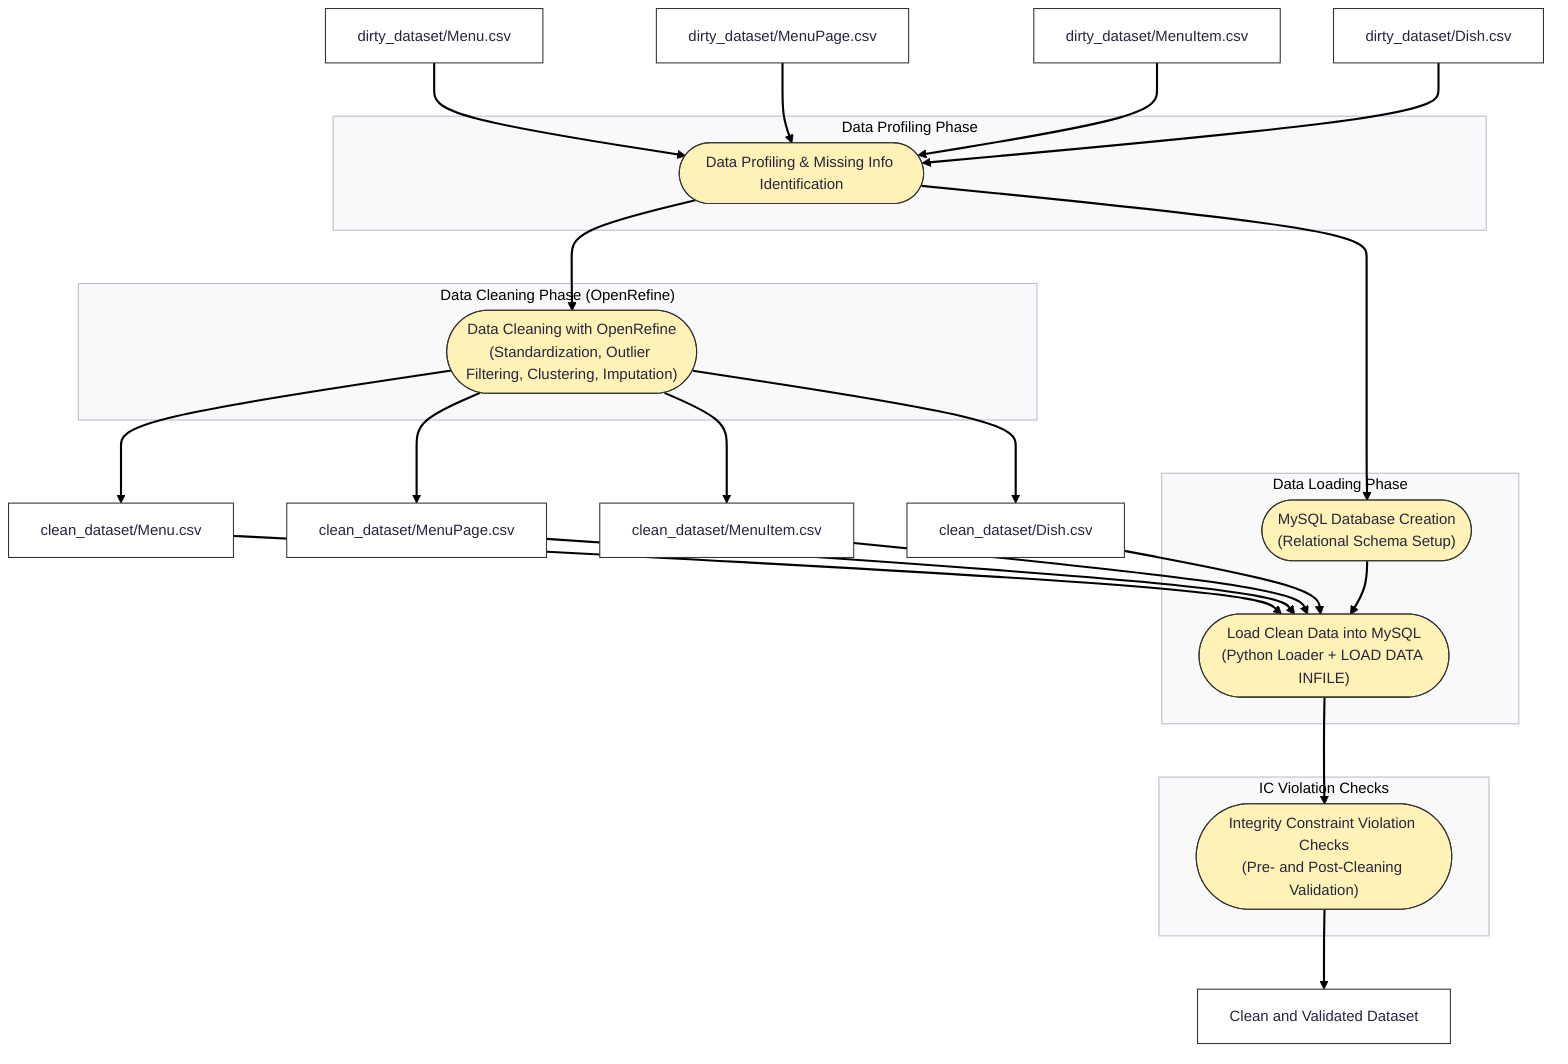 ---
config:
  layout: dagre
  theme: redux
---
flowchart TB
 subgraph Phase1["Data Profiling Phase"]
        data_profiling(["Data Profiling & Missing Info Identification"])
  end
 subgraph Phase2["Data Cleaning Phase (OpenRefine)"]
        cleaning_openrefine(["Data Cleaning with OpenRefine<br>(Standardization, Outlier Filtering, Clustering, Imputation)"])
  end
 subgraph Phase3["Data Loading Phase"]
        mysql_creation(["MySQL Database Creation<br>(Relational Schema Setup)"])
        data_load(["Load Clean Data into MySQL<br>(Python Loader + LOAD DATA INFILE)"])
  end
 subgraph Phase4["IC Violation Checks<br><br>"]
        ic_checks(["Integrity Constraint Violation Checks<br>(Pre- and Post-Cleaning Validation)"])
  end
    raw_menu["dirty_dataset/Menu.csv"] --> data_profiling
    raw_menupage["dirty_dataset/MenuPage.csv"] --> data_profiling
    raw_menuitem["dirty_dataset/MenuItem.csv"] --> data_profiling
    raw_dish["dirty_dataset/Dish.csv"] --> data_profiling
    data_profiling --> cleaning_openrefine & mysql_creation
    cleaning_openrefine --> clean_menu["clean_dataset/Menu.csv"] & clean_menupage["clean_dataset/MenuPage.csv"] & clean_menuitem["clean_dataset/MenuItem.csv"] & clean_dish["clean_dataset/Dish.csv"]
    clean_menu --> data_load
    clean_menupage --> data_load
    clean_menuitem --> data_load
    clean_dish --> data_load
    mysql_creation --> data_load
    data_load --> ic_checks
    ic_checks --> final_output["Clean and Validated Dataset<br>"]
     data_profiling:::process
     cleaning_openrefine:::process
     mysql_creation:::process
     data_load:::process
     ic_checks:::process
     raw_menu:::artifact
     raw_menupage:::artifact
     raw_menuitem:::artifact
     raw_dish:::artifact
     clean_menu:::artifact
     clean_menupage:::artifact
     clean_menuitem:::artifact
     clean_dish:::artifact
     final_output:::artifact
    classDef artifact fill:#FFFFFF,stroke:#333,stroke-width:1px
    classDef process fill:#FFF2B6,stroke:#333,stroke-width:1px,rx:10,ry:10